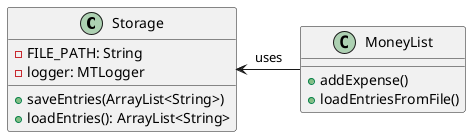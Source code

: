 @startuml Storage_ClassDiagram
class Storage {
  - FILE_PATH: String
  - logger: MTLogger
  + saveEntries(ArrayList<String>)
  + loadEntries(): ArrayList<String>
}

class MoneyList {
  + addExpense()
  + loadEntriesFromFile()
}

Storage <- MoneyList : "uses"
@enduml